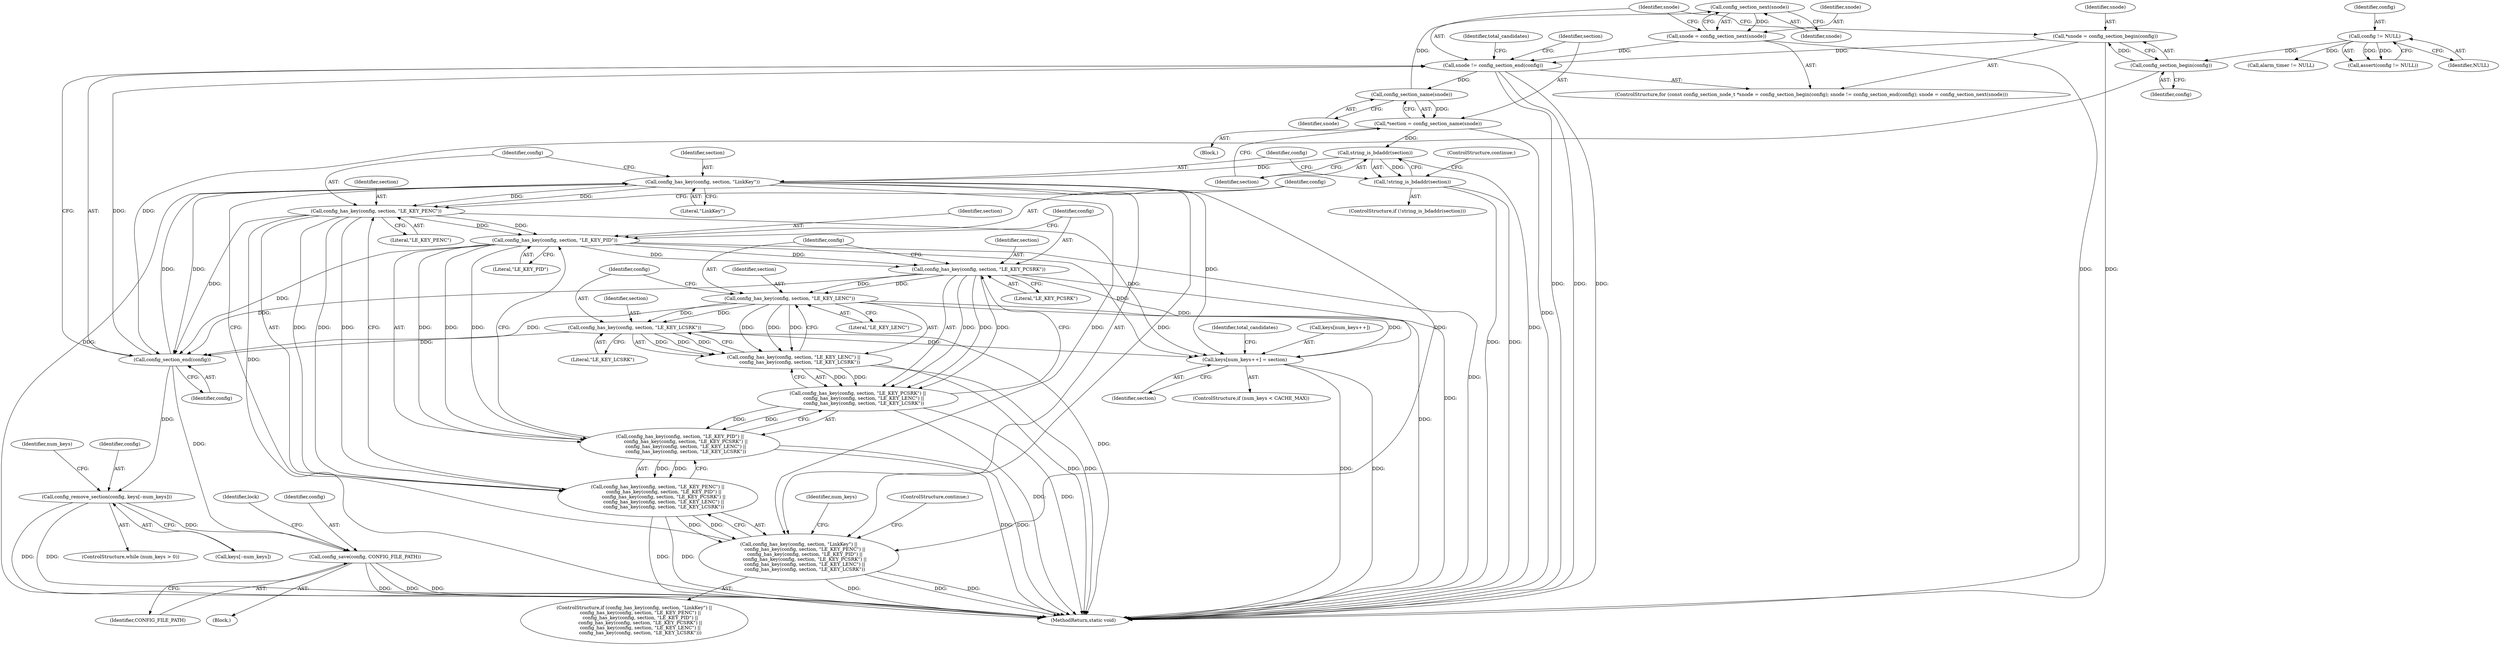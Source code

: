 digraph "1_Android_d77f1999ecece56c1cbb333f4ddc26f0b5bac2c5_2@pointer" {
"1000139" [label="(Call,config_section_next(snode))"];
"1000145" [label="(Call,config_section_name(snode))"];
"1000133" [label="(Call,snode != config_section_end(config))"];
"1000129" [label="(Call,*snode = config_section_begin(config))"];
"1000131" [label="(Call,config_section_begin(config))"];
"1000104" [label="(Call,config != NULL)"];
"1000137" [label="(Call,snode = config_section_next(snode))"];
"1000139" [label="(Call,config_section_next(snode))"];
"1000135" [label="(Call,config_section_end(config))"];
"1000178" [label="(Call,config_has_key(config, section, \"LE_KEY_LCSRK\"))"];
"1000174" [label="(Call,config_has_key(config, section, \"LE_KEY_LENC\"))"];
"1000169" [label="(Call,config_has_key(config, section, \"LE_KEY_PCSRK\"))"];
"1000164" [label="(Call,config_has_key(config, section, \"LE_KEY_PID\"))"];
"1000159" [label="(Call,config_has_key(config, section, \"LE_KEY_PENC\"))"];
"1000154" [label="(Call,config_has_key(config, section, \"LinkKey\"))"];
"1000149" [label="(Call,string_is_bdaddr(section))"];
"1000143" [label="(Call,*section = config_section_name(snode))"];
"1000148" [label="(Call,!string_is_bdaddr(section))"];
"1000205" [label="(Call,config_remove_section(config, keys[--num_keys]))"];
"1000211" [label="(Call,config_save(config, CONFIG_FILE_PATH))"];
"1000153" [label="(Call,config_has_key(config, section, \"LinkKey\") ||\n        config_has_key(config, section, \"LE_KEY_PENC\") ||\n        config_has_key(config, section, \"LE_KEY_PID\") ||\n        config_has_key(config, section, \"LE_KEY_PCSRK\") ||\n        config_has_key(config, section, \"LE_KEY_LENC\") ||\n        config_has_key(config, section, \"LE_KEY_LCSRK\"))"];
"1000158" [label="(Call,config_has_key(config, section, \"LE_KEY_PENC\") ||\n        config_has_key(config, section, \"LE_KEY_PID\") ||\n        config_has_key(config, section, \"LE_KEY_PCSRK\") ||\n        config_has_key(config, section, \"LE_KEY_LENC\") ||\n        config_has_key(config, section, \"LE_KEY_LCSRK\"))"];
"1000163" [label="(Call,config_has_key(config, section, \"LE_KEY_PID\") ||\n        config_has_key(config, section, \"LE_KEY_PCSRK\") ||\n        config_has_key(config, section, \"LE_KEY_LENC\") ||\n        config_has_key(config, section, \"LE_KEY_LCSRK\"))"];
"1000168" [label="(Call,config_has_key(config, section, \"LE_KEY_PCSRK\") ||\n        config_has_key(config, section, \"LE_KEY_LENC\") ||\n        config_has_key(config, section, \"LE_KEY_LCSRK\"))"];
"1000173" [label="(Call,config_has_key(config, section, \"LE_KEY_LENC\") ||\n        config_has_key(config, section, \"LE_KEY_LCSRK\"))"];
"1000187" [label="(Call,keys[num_keys++] = section)"];
"1000108" [label="(Call,alarm_timer != NULL)"];
"1000130" [label="(Identifier,snode)"];
"1000206" [label="(Identifier,config)"];
"1000138" [label="(Identifier,snode)"];
"1000102" [label="(Block,)"];
"1000106" [label="(Identifier,NULL)"];
"1000145" [label="(Call,config_section_name(snode))"];
"1000170" [label="(Identifier,config)"];
"1000179" [label="(Identifier,config)"];
"1000163" [label="(Call,config_has_key(config, section, \"LE_KEY_PID\") ||\n        config_has_key(config, section, \"LE_KEY_PCSRK\") ||\n        config_has_key(config, section, \"LE_KEY_LENC\") ||\n        config_has_key(config, section, \"LE_KEY_LCSRK\"))"];
"1000182" [label="(ControlStructure,continue;)"];
"1000151" [label="(ControlStructure,continue;)"];
"1000157" [label="(Literal,\"LinkKey\")"];
"1000197" [label="(Identifier,total_candidates)"];
"1000136" [label="(Identifier,config)"];
"1000167" [label="(Literal,\"LE_KEY_PID\")"];
"1000144" [label="(Identifier,section)"];
"1000180" [label="(Identifier,section)"];
"1000166" [label="(Identifier,section)"];
"1000194" [label="(Identifier,total_candidates)"];
"1000127" [label="(ControlStructure,for (const config_section_node_t *snode = config_section_begin(config); snode != config_section_end(config); snode = config_section_next(snode)))"];
"1000212" [label="(Identifier,config)"];
"1000205" [label="(Call,config_remove_section(config, keys[--num_keys]))"];
"1000174" [label="(Call,config_has_key(config, section, \"LE_KEY_LENC\"))"];
"1000133" [label="(Call,snode != config_section_end(config))"];
"1000178" [label="(Call,config_has_key(config, section, \"LE_KEY_LCSRK\"))"];
"1000141" [label="(Block,)"];
"1000207" [label="(Call,keys[--num_keys])"];
"1000213" [label="(Identifier,CONFIG_FILE_PATH)"];
"1000135" [label="(Call,config_section_end(config))"];
"1000173" [label="(Call,config_has_key(config, section, \"LE_KEY_LENC\") ||\n        config_has_key(config, section, \"LE_KEY_LCSRK\"))"];
"1000129" [label="(Call,*snode = config_section_begin(config))"];
"1000148" [label="(Call,!string_is_bdaddr(section))"];
"1000147" [label="(ControlStructure,if (!string_is_bdaddr(section)))"];
"1000137" [label="(Call,snode = config_section_next(snode))"];
"1000176" [label="(Identifier,section)"];
"1000187" [label="(Call,keys[num_keys++] = section)"];
"1000131" [label="(Call,config_section_begin(config))"];
"1000168" [label="(Call,config_has_key(config, section, \"LE_KEY_PCSRK\") ||\n        config_has_key(config, section, \"LE_KEY_LENC\") ||\n        config_has_key(config, section, \"LE_KEY_LCSRK\"))"];
"1000211" [label="(Call,config_save(config, CONFIG_FILE_PATH))"];
"1000156" [label="(Identifier,section)"];
"1000150" [label="(Identifier,section)"];
"1000152" [label="(ControlStructure,if (config_has_key(config, section, \"LinkKey\") ||\n        config_has_key(config, section, \"LE_KEY_PENC\") ||\n        config_has_key(config, section, \"LE_KEY_PID\") ||\n        config_has_key(config, section, \"LE_KEY_PCSRK\") ||\n        config_has_key(config, section, \"LE_KEY_LENC\") ||\n        config_has_key(config, section, \"LE_KEY_LCSRK\")))"];
"1000216" [label="(Identifier,lock)"];
"1000159" [label="(Call,config_has_key(config, section, \"LE_KEY_PENC\"))"];
"1000165" [label="(Identifier,config)"];
"1000149" [label="(Call,string_is_bdaddr(section))"];
"1000175" [label="(Identifier,config)"];
"1000172" [label="(Literal,\"LE_KEY_PCSRK\")"];
"1000217" [label="(MethodReturn,static void)"];
"1000161" [label="(Identifier,section)"];
"1000158" [label="(Call,config_has_key(config, section, \"LE_KEY_PENC\") ||\n        config_has_key(config, section, \"LE_KEY_PID\") ||\n        config_has_key(config, section, \"LE_KEY_PCSRK\") ||\n        config_has_key(config, section, \"LE_KEY_LENC\") ||\n        config_has_key(config, section, \"LE_KEY_LCSRK\"))"];
"1000183" [label="(ControlStructure,if (num_keys < CACHE_MAX))"];
"1000192" [label="(Identifier,section)"];
"1000185" [label="(Identifier,num_keys)"];
"1000181" [label="(Literal,\"LE_KEY_LCSRK\")"];
"1000201" [label="(ControlStructure,while (num_keys > 0))"];
"1000134" [label="(Identifier,snode)"];
"1000177" [label="(Literal,\"LE_KEY_LENC\")"];
"1000203" [label="(Identifier,num_keys)"];
"1000155" [label="(Identifier,config)"];
"1000139" [label="(Call,config_section_next(snode))"];
"1000169" [label="(Call,config_has_key(config, section, \"LE_KEY_PCSRK\"))"];
"1000103" [label="(Call,assert(config != NULL))"];
"1000143" [label="(Call,*section = config_section_name(snode))"];
"1000154" [label="(Call,config_has_key(config, section, \"LinkKey\"))"];
"1000164" [label="(Call,config_has_key(config, section, \"LE_KEY_PID\"))"];
"1000171" [label="(Identifier,section)"];
"1000162" [label="(Literal,\"LE_KEY_PENC\")"];
"1000146" [label="(Identifier,snode)"];
"1000104" [label="(Call,config != NULL)"];
"1000132" [label="(Identifier,config)"];
"1000160" [label="(Identifier,config)"];
"1000153" [label="(Call,config_has_key(config, section, \"LinkKey\") ||\n        config_has_key(config, section, \"LE_KEY_PENC\") ||\n        config_has_key(config, section, \"LE_KEY_PID\") ||\n        config_has_key(config, section, \"LE_KEY_PCSRK\") ||\n        config_has_key(config, section, \"LE_KEY_LENC\") ||\n        config_has_key(config, section, \"LE_KEY_LCSRK\"))"];
"1000105" [label="(Identifier,config)"];
"1000140" [label="(Identifier,snode)"];
"1000188" [label="(Call,keys[num_keys++])"];
"1000139" -> "1000137"  [label="AST: "];
"1000139" -> "1000140"  [label="CFG: "];
"1000140" -> "1000139"  [label="AST: "];
"1000137" -> "1000139"  [label="CFG: "];
"1000139" -> "1000137"  [label="DDG: "];
"1000145" -> "1000139"  [label="DDG: "];
"1000145" -> "1000143"  [label="AST: "];
"1000145" -> "1000146"  [label="CFG: "];
"1000146" -> "1000145"  [label="AST: "];
"1000143" -> "1000145"  [label="CFG: "];
"1000145" -> "1000143"  [label="DDG: "];
"1000133" -> "1000145"  [label="DDG: "];
"1000133" -> "1000127"  [label="AST: "];
"1000133" -> "1000135"  [label="CFG: "];
"1000134" -> "1000133"  [label="AST: "];
"1000135" -> "1000133"  [label="AST: "];
"1000144" -> "1000133"  [label="CFG: "];
"1000197" -> "1000133"  [label="CFG: "];
"1000133" -> "1000217"  [label="DDG: "];
"1000133" -> "1000217"  [label="DDG: "];
"1000133" -> "1000217"  [label="DDG: "];
"1000129" -> "1000133"  [label="DDG: "];
"1000137" -> "1000133"  [label="DDG: "];
"1000135" -> "1000133"  [label="DDG: "];
"1000129" -> "1000127"  [label="AST: "];
"1000129" -> "1000131"  [label="CFG: "];
"1000130" -> "1000129"  [label="AST: "];
"1000131" -> "1000129"  [label="AST: "];
"1000134" -> "1000129"  [label="CFG: "];
"1000129" -> "1000217"  [label="DDG: "];
"1000131" -> "1000129"  [label="DDG: "];
"1000131" -> "1000132"  [label="CFG: "];
"1000132" -> "1000131"  [label="AST: "];
"1000104" -> "1000131"  [label="DDG: "];
"1000131" -> "1000135"  [label="DDG: "];
"1000104" -> "1000103"  [label="AST: "];
"1000104" -> "1000106"  [label="CFG: "];
"1000105" -> "1000104"  [label="AST: "];
"1000106" -> "1000104"  [label="AST: "];
"1000103" -> "1000104"  [label="CFG: "];
"1000104" -> "1000103"  [label="DDG: "];
"1000104" -> "1000103"  [label="DDG: "];
"1000104" -> "1000108"  [label="DDG: "];
"1000137" -> "1000127"  [label="AST: "];
"1000138" -> "1000137"  [label="AST: "];
"1000134" -> "1000137"  [label="CFG: "];
"1000137" -> "1000217"  [label="DDG: "];
"1000135" -> "1000136"  [label="CFG: "];
"1000136" -> "1000135"  [label="AST: "];
"1000178" -> "1000135"  [label="DDG: "];
"1000159" -> "1000135"  [label="DDG: "];
"1000154" -> "1000135"  [label="DDG: "];
"1000169" -> "1000135"  [label="DDG: "];
"1000174" -> "1000135"  [label="DDG: "];
"1000164" -> "1000135"  [label="DDG: "];
"1000135" -> "1000154"  [label="DDG: "];
"1000135" -> "1000205"  [label="DDG: "];
"1000135" -> "1000211"  [label="DDG: "];
"1000178" -> "1000173"  [label="AST: "];
"1000178" -> "1000181"  [label="CFG: "];
"1000179" -> "1000178"  [label="AST: "];
"1000180" -> "1000178"  [label="AST: "];
"1000181" -> "1000178"  [label="AST: "];
"1000173" -> "1000178"  [label="CFG: "];
"1000178" -> "1000217"  [label="DDG: "];
"1000178" -> "1000173"  [label="DDG: "];
"1000178" -> "1000173"  [label="DDG: "];
"1000178" -> "1000173"  [label="DDG: "];
"1000174" -> "1000178"  [label="DDG: "];
"1000174" -> "1000178"  [label="DDG: "];
"1000178" -> "1000187"  [label="DDG: "];
"1000174" -> "1000173"  [label="AST: "];
"1000174" -> "1000177"  [label="CFG: "];
"1000175" -> "1000174"  [label="AST: "];
"1000176" -> "1000174"  [label="AST: "];
"1000177" -> "1000174"  [label="AST: "];
"1000179" -> "1000174"  [label="CFG: "];
"1000173" -> "1000174"  [label="CFG: "];
"1000174" -> "1000217"  [label="DDG: "];
"1000174" -> "1000173"  [label="DDG: "];
"1000174" -> "1000173"  [label="DDG: "];
"1000174" -> "1000173"  [label="DDG: "];
"1000169" -> "1000174"  [label="DDG: "];
"1000169" -> "1000174"  [label="DDG: "];
"1000174" -> "1000187"  [label="DDG: "];
"1000169" -> "1000168"  [label="AST: "];
"1000169" -> "1000172"  [label="CFG: "];
"1000170" -> "1000169"  [label="AST: "];
"1000171" -> "1000169"  [label="AST: "];
"1000172" -> "1000169"  [label="AST: "];
"1000175" -> "1000169"  [label="CFG: "];
"1000168" -> "1000169"  [label="CFG: "];
"1000169" -> "1000217"  [label="DDG: "];
"1000169" -> "1000168"  [label="DDG: "];
"1000169" -> "1000168"  [label="DDG: "];
"1000169" -> "1000168"  [label="DDG: "];
"1000164" -> "1000169"  [label="DDG: "];
"1000164" -> "1000169"  [label="DDG: "];
"1000169" -> "1000187"  [label="DDG: "];
"1000164" -> "1000163"  [label="AST: "];
"1000164" -> "1000167"  [label="CFG: "];
"1000165" -> "1000164"  [label="AST: "];
"1000166" -> "1000164"  [label="AST: "];
"1000167" -> "1000164"  [label="AST: "];
"1000170" -> "1000164"  [label="CFG: "];
"1000163" -> "1000164"  [label="CFG: "];
"1000164" -> "1000217"  [label="DDG: "];
"1000164" -> "1000163"  [label="DDG: "];
"1000164" -> "1000163"  [label="DDG: "];
"1000164" -> "1000163"  [label="DDG: "];
"1000159" -> "1000164"  [label="DDG: "];
"1000159" -> "1000164"  [label="DDG: "];
"1000164" -> "1000187"  [label="DDG: "];
"1000159" -> "1000158"  [label="AST: "];
"1000159" -> "1000162"  [label="CFG: "];
"1000160" -> "1000159"  [label="AST: "];
"1000161" -> "1000159"  [label="AST: "];
"1000162" -> "1000159"  [label="AST: "];
"1000165" -> "1000159"  [label="CFG: "];
"1000158" -> "1000159"  [label="CFG: "];
"1000159" -> "1000217"  [label="DDG: "];
"1000159" -> "1000158"  [label="DDG: "];
"1000159" -> "1000158"  [label="DDG: "];
"1000159" -> "1000158"  [label="DDG: "];
"1000154" -> "1000159"  [label="DDG: "];
"1000154" -> "1000159"  [label="DDG: "];
"1000159" -> "1000187"  [label="DDG: "];
"1000154" -> "1000153"  [label="AST: "];
"1000154" -> "1000157"  [label="CFG: "];
"1000155" -> "1000154"  [label="AST: "];
"1000156" -> "1000154"  [label="AST: "];
"1000157" -> "1000154"  [label="AST: "];
"1000160" -> "1000154"  [label="CFG: "];
"1000153" -> "1000154"  [label="CFG: "];
"1000154" -> "1000217"  [label="DDG: "];
"1000154" -> "1000153"  [label="DDG: "];
"1000154" -> "1000153"  [label="DDG: "];
"1000154" -> "1000153"  [label="DDG: "];
"1000149" -> "1000154"  [label="DDG: "];
"1000154" -> "1000187"  [label="DDG: "];
"1000149" -> "1000148"  [label="AST: "];
"1000149" -> "1000150"  [label="CFG: "];
"1000150" -> "1000149"  [label="AST: "];
"1000148" -> "1000149"  [label="CFG: "];
"1000149" -> "1000217"  [label="DDG: "];
"1000149" -> "1000148"  [label="DDG: "];
"1000143" -> "1000149"  [label="DDG: "];
"1000143" -> "1000141"  [label="AST: "];
"1000144" -> "1000143"  [label="AST: "];
"1000150" -> "1000143"  [label="CFG: "];
"1000143" -> "1000217"  [label="DDG: "];
"1000148" -> "1000147"  [label="AST: "];
"1000151" -> "1000148"  [label="CFG: "];
"1000155" -> "1000148"  [label="CFG: "];
"1000148" -> "1000217"  [label="DDG: "];
"1000148" -> "1000217"  [label="DDG: "];
"1000205" -> "1000201"  [label="AST: "];
"1000205" -> "1000207"  [label="CFG: "];
"1000206" -> "1000205"  [label="AST: "];
"1000207" -> "1000205"  [label="AST: "];
"1000203" -> "1000205"  [label="CFG: "];
"1000205" -> "1000217"  [label="DDG: "];
"1000205" -> "1000217"  [label="DDG: "];
"1000205" -> "1000211"  [label="DDG: "];
"1000211" -> "1000102"  [label="AST: "];
"1000211" -> "1000213"  [label="CFG: "];
"1000212" -> "1000211"  [label="AST: "];
"1000213" -> "1000211"  [label="AST: "];
"1000216" -> "1000211"  [label="CFG: "];
"1000211" -> "1000217"  [label="DDG: "];
"1000211" -> "1000217"  [label="DDG: "];
"1000211" -> "1000217"  [label="DDG: "];
"1000153" -> "1000152"  [label="AST: "];
"1000153" -> "1000158"  [label="CFG: "];
"1000158" -> "1000153"  [label="AST: "];
"1000182" -> "1000153"  [label="CFG: "];
"1000185" -> "1000153"  [label="CFG: "];
"1000153" -> "1000217"  [label="DDG: "];
"1000153" -> "1000217"  [label="DDG: "];
"1000153" -> "1000217"  [label="DDG: "];
"1000158" -> "1000153"  [label="DDG: "];
"1000158" -> "1000153"  [label="DDG: "];
"1000158" -> "1000163"  [label="CFG: "];
"1000163" -> "1000158"  [label="AST: "];
"1000158" -> "1000217"  [label="DDG: "];
"1000158" -> "1000217"  [label="DDG: "];
"1000163" -> "1000158"  [label="DDG: "];
"1000163" -> "1000158"  [label="DDG: "];
"1000163" -> "1000168"  [label="CFG: "];
"1000168" -> "1000163"  [label="AST: "];
"1000163" -> "1000217"  [label="DDG: "];
"1000163" -> "1000217"  [label="DDG: "];
"1000168" -> "1000163"  [label="DDG: "];
"1000168" -> "1000163"  [label="DDG: "];
"1000168" -> "1000173"  [label="CFG: "];
"1000173" -> "1000168"  [label="AST: "];
"1000168" -> "1000217"  [label="DDG: "];
"1000168" -> "1000217"  [label="DDG: "];
"1000173" -> "1000168"  [label="DDG: "];
"1000173" -> "1000168"  [label="DDG: "];
"1000173" -> "1000217"  [label="DDG: "];
"1000173" -> "1000217"  [label="DDG: "];
"1000187" -> "1000183"  [label="AST: "];
"1000187" -> "1000192"  [label="CFG: "];
"1000188" -> "1000187"  [label="AST: "];
"1000192" -> "1000187"  [label="AST: "];
"1000194" -> "1000187"  [label="CFG: "];
"1000187" -> "1000217"  [label="DDG: "];
"1000187" -> "1000217"  [label="DDG: "];
}
